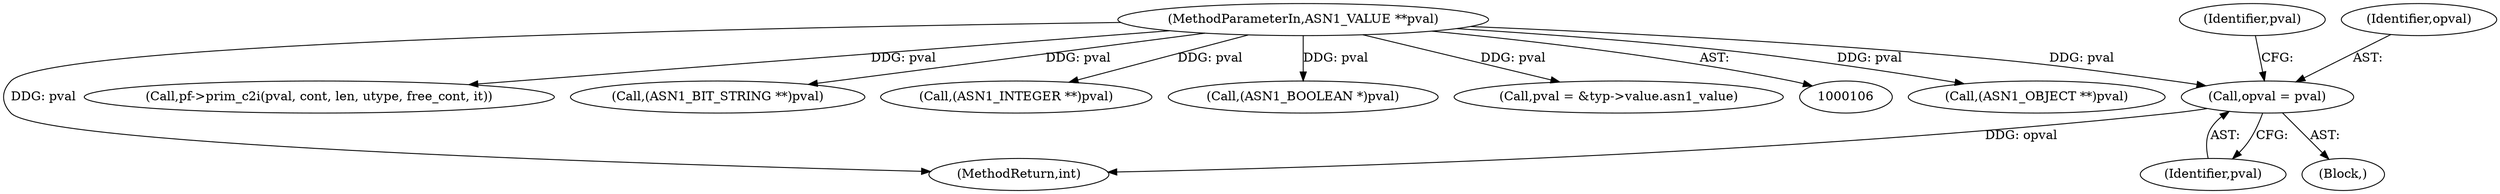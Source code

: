 digraph "0_openssl_f5da52e308a6aeea6d5f3df98c4da295d7e9cc27_0@pointer" {
"1000191" [label="(Call,opval = pval)"];
"1000107" [label="(MethodParameterIn,ASN1_VALUE **pval)"];
"1000193" [label="(Identifier,pval)"];
"1000209" [label="(Call,(ASN1_OBJECT **)pval)"];
"1000195" [label="(Identifier,pval)"];
"1000464" [label="(MethodReturn,int)"];
"1000141" [label="(Call,pf->prim_c2i(pval, cont, len, utype, free_cont, it))"];
"1000260" [label="(Call,(ASN1_BIT_STRING **)pval)"];
"1000191" [label="(Call,opval = pval)"];
"1000272" [label="(Call,(ASN1_INTEGER **)pval)"];
"1000247" [label="(Call,(ASN1_BOOLEAN *)pval)"];
"1000192" [label="(Identifier,opval)"];
"1000154" [label="(Block,)"];
"1000194" [label="(Call,pval = &typ->value.asn1_value)"];
"1000107" [label="(MethodParameterIn,ASN1_VALUE **pval)"];
"1000191" -> "1000154"  [label="AST: "];
"1000191" -> "1000193"  [label="CFG: "];
"1000192" -> "1000191"  [label="AST: "];
"1000193" -> "1000191"  [label="AST: "];
"1000195" -> "1000191"  [label="CFG: "];
"1000191" -> "1000464"  [label="DDG: opval"];
"1000107" -> "1000191"  [label="DDG: pval"];
"1000107" -> "1000106"  [label="AST: "];
"1000107" -> "1000464"  [label="DDG: pval"];
"1000107" -> "1000141"  [label="DDG: pval"];
"1000107" -> "1000194"  [label="DDG: pval"];
"1000107" -> "1000209"  [label="DDG: pval"];
"1000107" -> "1000247"  [label="DDG: pval"];
"1000107" -> "1000260"  [label="DDG: pval"];
"1000107" -> "1000272"  [label="DDG: pval"];
}
